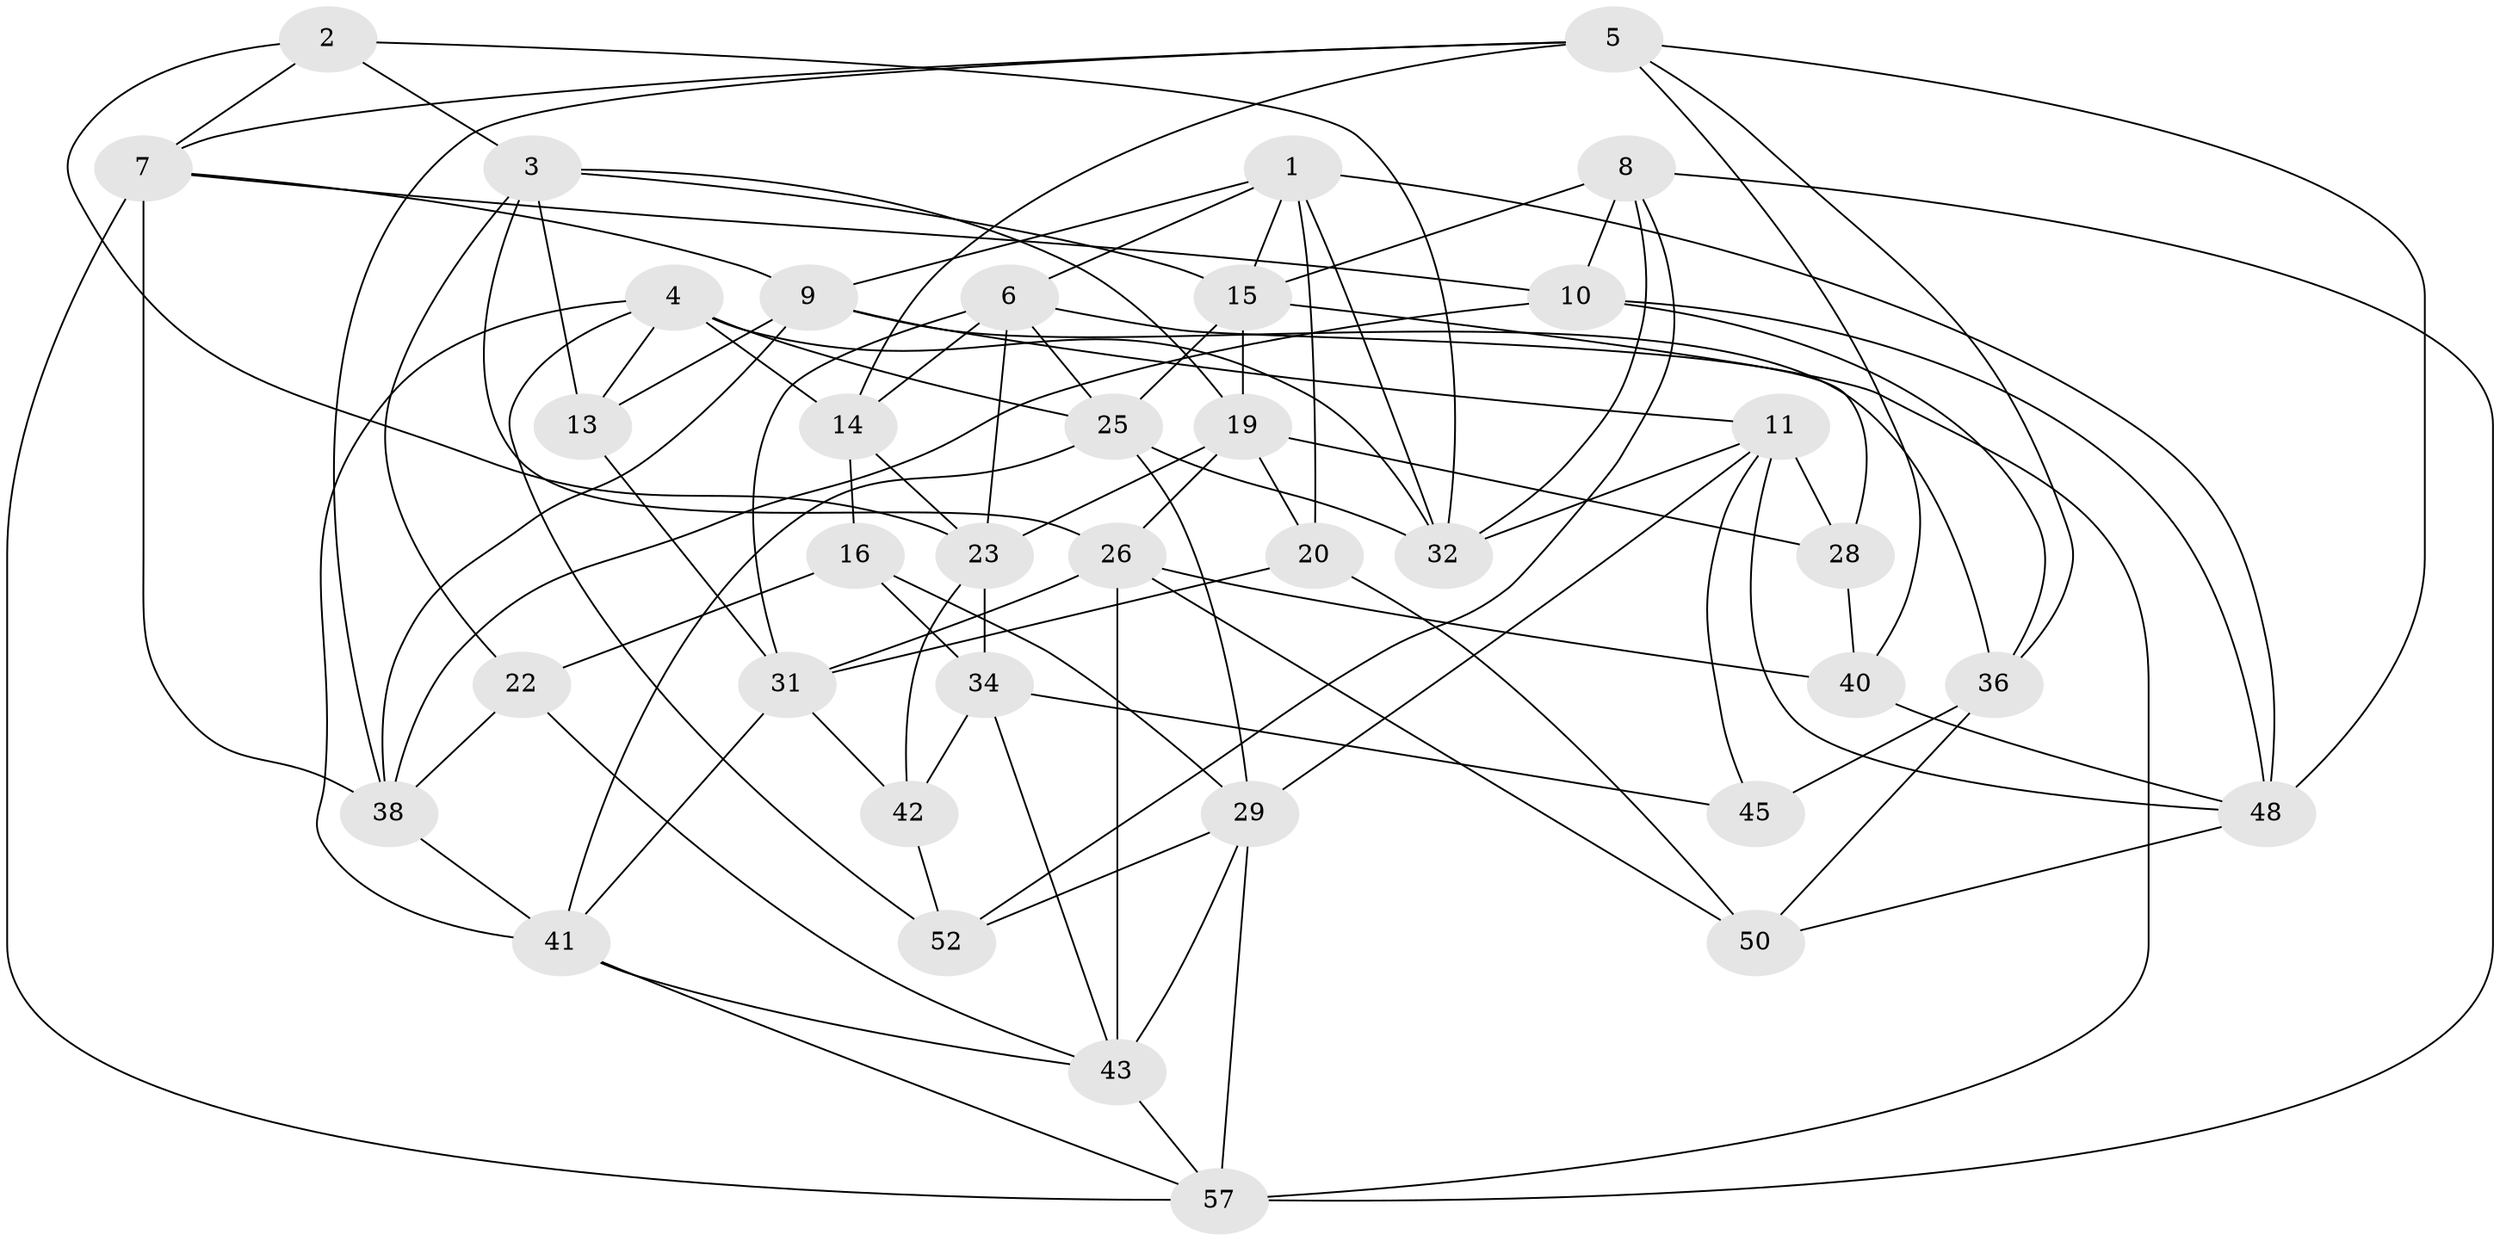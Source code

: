 // Generated by graph-tools (version 1.1) at 2025/24/03/03/25 07:24:23]
// undirected, 37 vertices, 97 edges
graph export_dot {
graph [start="1"]
  node [color=gray90,style=filled];
  1 [super="+24"];
  2;
  3 [super="+12"];
  4 [super="+30"];
  5 [super="+63"];
  6 [super="+39"];
  7 [super="+17"];
  8 [super="+27"];
  9 [super="+37"];
  10 [super="+18"];
  11 [super="+56"];
  13;
  14 [super="+33"];
  15 [super="+49"];
  16 [super="+55"];
  19 [super="+21"];
  20;
  22;
  23 [super="+51"];
  25 [super="+58"];
  26 [super="+62"];
  28;
  29 [super="+61"];
  31 [super="+47"];
  32 [super="+54"];
  34 [super="+35"];
  36 [super="+44"];
  38 [super="+46"];
  40;
  41 [super="+53"];
  42;
  43 [super="+60"];
  45;
  48 [super="+59"];
  50;
  52;
  57 [super="+64"];
  1 -- 32;
  1 -- 6;
  1 -- 15;
  1 -- 48;
  1 -- 9;
  1 -- 20;
  2 -- 3;
  2 -- 7;
  2 -- 32;
  2 -- 23;
  3 -- 15;
  3 -- 19;
  3 -- 26;
  3 -- 13;
  3 -- 22;
  4 -- 13;
  4 -- 52;
  4 -- 32;
  4 -- 25;
  4 -- 41;
  4 -- 14;
  5 -- 7;
  5 -- 40;
  5 -- 36;
  5 -- 48;
  5 -- 14;
  5 -- 38;
  6 -- 28;
  6 -- 14;
  6 -- 23;
  6 -- 31;
  6 -- 25;
  7 -- 9;
  7 -- 57;
  7 -- 10;
  7 -- 38;
  8 -- 10 [weight=2];
  8 -- 52;
  8 -- 15;
  8 -- 32;
  8 -- 57;
  9 -- 38;
  9 -- 13;
  9 -- 36;
  9 -- 11;
  10 -- 36;
  10 -- 48;
  10 -- 38;
  11 -- 45;
  11 -- 28;
  11 -- 29;
  11 -- 48;
  11 -- 32;
  13 -- 31;
  14 -- 16 [weight=2];
  14 -- 23;
  15 -- 57;
  15 -- 19;
  15 -- 25;
  16 -- 34 [weight=2];
  16 -- 22;
  16 -- 29;
  19 -- 26;
  19 -- 20;
  19 -- 28;
  19 -- 23;
  20 -- 50;
  20 -- 31;
  22 -- 38;
  22 -- 43;
  23 -- 42;
  23 -- 34;
  25 -- 32;
  25 -- 29;
  25 -- 41;
  26 -- 43;
  26 -- 40;
  26 -- 50;
  26 -- 31;
  28 -- 40;
  29 -- 52;
  29 -- 43;
  29 -- 57;
  31 -- 42;
  31 -- 41;
  34 -- 45;
  34 -- 42;
  34 -- 43;
  36 -- 45 [weight=2];
  36 -- 50;
  38 -- 41;
  40 -- 48;
  41 -- 57;
  41 -- 43;
  42 -- 52;
  43 -- 57;
  48 -- 50;
}
